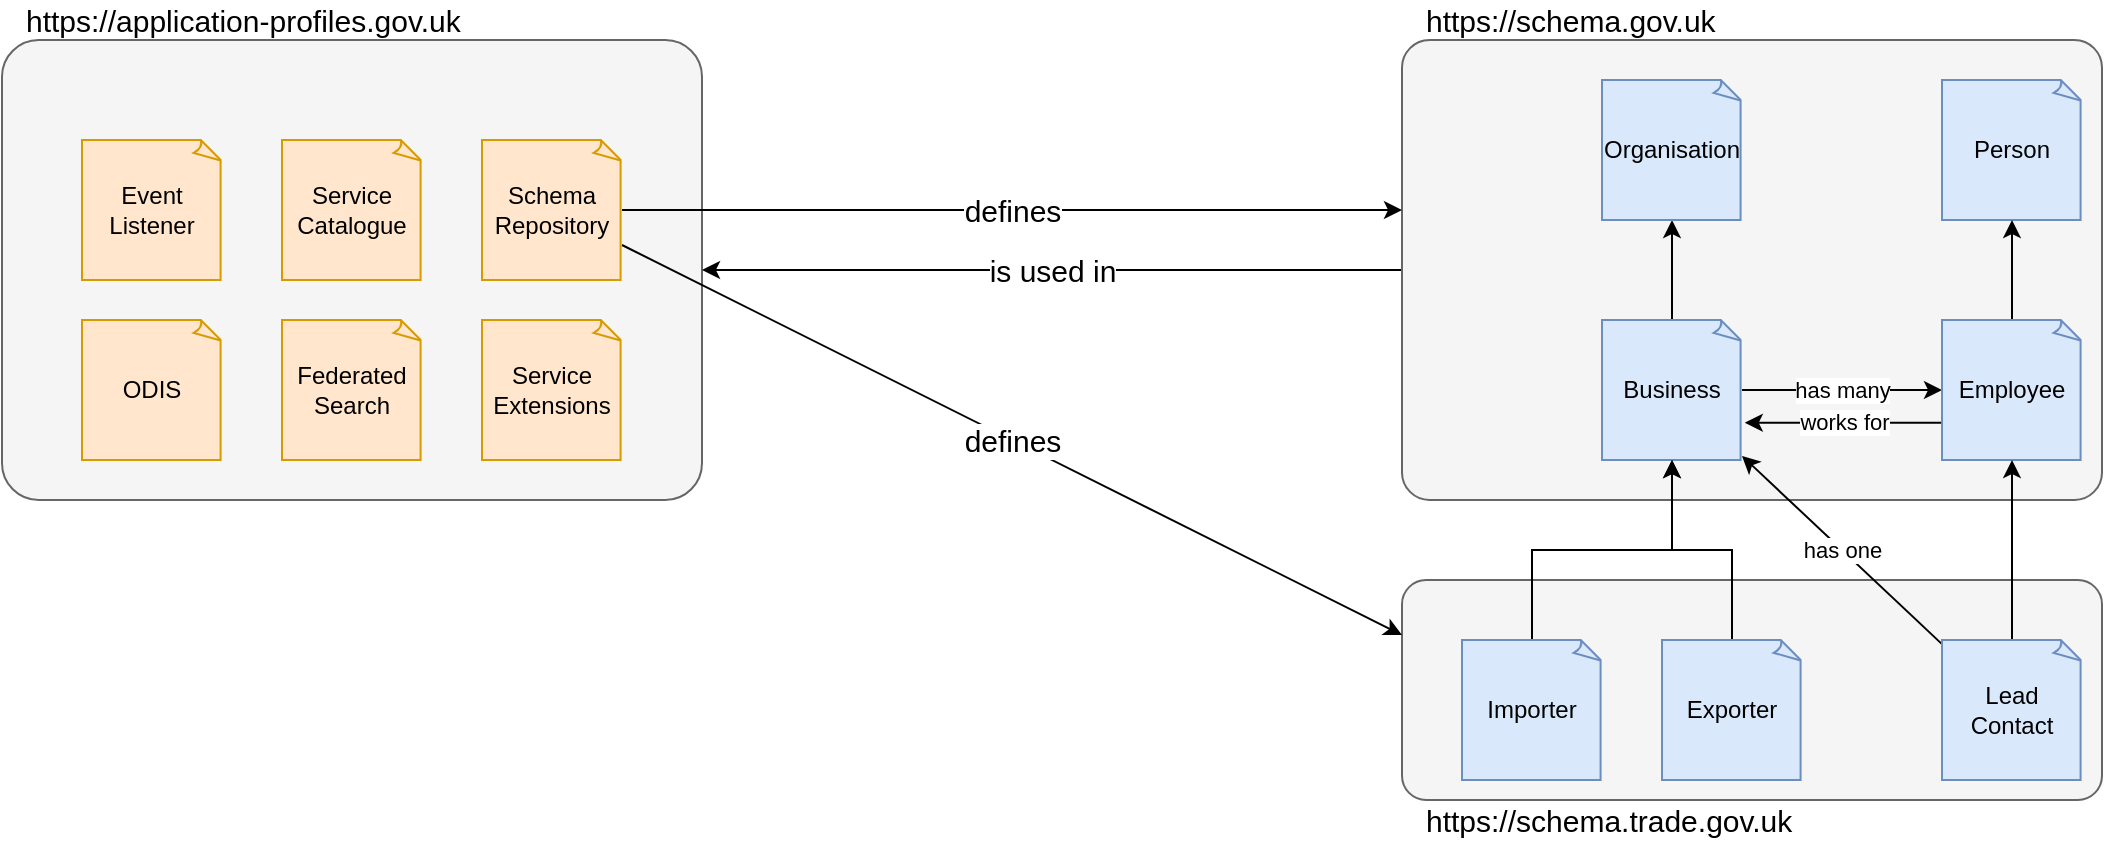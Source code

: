 <mxfile version="17.1.3" type="device" pages="2"><diagram id="Y916KKsGicE_84G3ZT-t" name="Page-1"><mxGraphModel dx="1395" dy="818" grid="0" gridSize="10" guides="1" tooltips="1" connect="1" arrows="1" fold="1" page="1" pageScale="1" pageWidth="1169" pageHeight="827" math="0" shadow="0"><root><mxCell id="0"/><mxCell id="1" parent="0"/><mxCell id="tyG4pr_n3ZdJZ9a0uLTR-23" value="" style="rounded=1;whiteSpace=wrap;html=1;arcSize=8;fillColor=#f5f5f5;fontColor=#333333;strokeColor=#666666;" vertex="1" parent="1"><mxGeometry x="40" y="60" width="350" height="230" as="geometry"/></mxCell><mxCell id="tyG4pr_n3ZdJZ9a0uLTR-21" value="" style="rounded=1;whiteSpace=wrap;html=1;arcSize=11;fillColor=#f5f5f5;fontColor=#333333;strokeColor=#666666;" vertex="1" parent="1"><mxGeometry x="740" y="330" width="350" height="110" as="geometry"/></mxCell><mxCell id="tyG4pr_n3ZdJZ9a0uLTR-30" value="is used in" style="edgeStyle=none;rounded=0;orthogonalLoop=1;jettySize=auto;html=1;entryX=1;entryY=0.5;entryDx=0;entryDy=0;fontSize=15;" edge="1" parent="1" source="tyG4pr_n3ZdJZ9a0uLTR-19" target="tyG4pr_n3ZdJZ9a0uLTR-23"><mxGeometry relative="1" as="geometry"/></mxCell><mxCell id="tyG4pr_n3ZdJZ9a0uLTR-19" value="" style="rounded=1;whiteSpace=wrap;html=1;arcSize=6;fillColor=#f5f5f5;fontColor=#333333;strokeColor=#666666;" vertex="1" parent="1"><mxGeometry x="740" y="60" width="350" height="230" as="geometry"/></mxCell><mxCell id="tyG4pr_n3ZdJZ9a0uLTR-1" value="ODIS" style="whiteSpace=wrap;html=1;shape=mxgraph.basic.document;fillColor=#ffe6cc;strokeColor=#d79b00;" vertex="1" parent="1"><mxGeometry x="80" y="200" width="70" height="70" as="geometry"/></mxCell><mxCell id="tyG4pr_n3ZdJZ9a0uLTR-2" value="Federated&lt;br&gt;Search" style="whiteSpace=wrap;html=1;shape=mxgraph.basic.document;fillColor=#ffe6cc;strokeColor=#d79b00;" vertex="1" parent="1"><mxGeometry x="180" y="200" width="70" height="70" as="geometry"/></mxCell><mxCell id="tyG4pr_n3ZdJZ9a0uLTR-3" value="Service Extensions" style="whiteSpace=wrap;html=1;shape=mxgraph.basic.document;fillColor=#ffe6cc;strokeColor=#d79b00;" vertex="1" parent="1"><mxGeometry x="280" y="200" width="70" height="70" as="geometry"/></mxCell><mxCell id="tyG4pr_n3ZdJZ9a0uLTR-8" style="edgeStyle=orthogonalEdgeStyle;rounded=0;orthogonalLoop=1;jettySize=auto;html=1;" edge="1" parent="1" source="tyG4pr_n3ZdJZ9a0uLTR-4" target="tyG4pr_n3ZdJZ9a0uLTR-7"><mxGeometry relative="1" as="geometry"/></mxCell><mxCell id="tyG4pr_n3ZdJZ9a0uLTR-14" value="has many" style="edgeStyle=orthogonalEdgeStyle;rounded=0;orthogonalLoop=1;jettySize=auto;html=1;" edge="1" parent="1" source="tyG4pr_n3ZdJZ9a0uLTR-4" target="tyG4pr_n3ZdJZ9a0uLTR-12"><mxGeometry relative="1" as="geometry"/></mxCell><mxCell id="tyG4pr_n3ZdJZ9a0uLTR-4" value="Business" style="whiteSpace=wrap;html=1;shape=mxgraph.basic.document;fillColor=#dae8fc;strokeColor=#6c8ebf;" vertex="1" parent="1"><mxGeometry x="840" y="200" width="70" height="70" as="geometry"/></mxCell><mxCell id="tyG4pr_n3ZdJZ9a0uLTR-9" style="edgeStyle=orthogonalEdgeStyle;rounded=0;orthogonalLoop=1;jettySize=auto;html=1;" edge="1" parent="1" source="tyG4pr_n3ZdJZ9a0uLTR-5" target="tyG4pr_n3ZdJZ9a0uLTR-4"><mxGeometry relative="1" as="geometry"/></mxCell><mxCell id="tyG4pr_n3ZdJZ9a0uLTR-5" value="Importer" style="whiteSpace=wrap;html=1;shape=mxgraph.basic.document;fillColor=#dae8fc;strokeColor=#6c8ebf;" vertex="1" parent="1"><mxGeometry x="770" y="360" width="70" height="70" as="geometry"/></mxCell><mxCell id="tyG4pr_n3ZdJZ9a0uLTR-10" style="edgeStyle=orthogonalEdgeStyle;rounded=0;orthogonalLoop=1;jettySize=auto;html=1;" edge="1" parent="1" source="tyG4pr_n3ZdJZ9a0uLTR-6" target="tyG4pr_n3ZdJZ9a0uLTR-4"><mxGeometry relative="1" as="geometry"/></mxCell><mxCell id="tyG4pr_n3ZdJZ9a0uLTR-6" value="Exporter" style="whiteSpace=wrap;html=1;shape=mxgraph.basic.document;fillColor=#dae8fc;strokeColor=#6c8ebf;" vertex="1" parent="1"><mxGeometry x="870" y="360" width="70" height="70" as="geometry"/></mxCell><mxCell id="tyG4pr_n3ZdJZ9a0uLTR-7" value="Organisation" style="whiteSpace=wrap;html=1;shape=mxgraph.basic.document;fillColor=#dae8fc;strokeColor=#6c8ebf;" vertex="1" parent="1"><mxGeometry x="840" y="80" width="70" height="70" as="geometry"/></mxCell><mxCell id="tyG4pr_n3ZdJZ9a0uLTR-11" value="Person" style="whiteSpace=wrap;html=1;shape=mxgraph.basic.document;fillColor=#dae8fc;strokeColor=#6c8ebf;" vertex="1" parent="1"><mxGeometry x="1010" y="80" width="70" height="70" as="geometry"/></mxCell><mxCell id="tyG4pr_n3ZdJZ9a0uLTR-13" style="edgeStyle=orthogonalEdgeStyle;rounded=0;orthogonalLoop=1;jettySize=auto;html=1;" edge="1" parent="1" source="tyG4pr_n3ZdJZ9a0uLTR-12" target="tyG4pr_n3ZdJZ9a0uLTR-11"><mxGeometry relative="1" as="geometry"/></mxCell><mxCell id="tyG4pr_n3ZdJZ9a0uLTR-15" value="works for" style="edgeStyle=orthogonalEdgeStyle;rounded=0;orthogonalLoop=1;jettySize=auto;html=1;entryX=1.02;entryY=0.734;entryDx=0;entryDy=0;entryPerimeter=0;exitX=-0.005;exitY=0.734;exitDx=0;exitDy=0;exitPerimeter=0;" edge="1" parent="1" source="tyG4pr_n3ZdJZ9a0uLTR-12" target="tyG4pr_n3ZdJZ9a0uLTR-4"><mxGeometry relative="1" as="geometry"/></mxCell><mxCell id="tyG4pr_n3ZdJZ9a0uLTR-12" value="Employee" style="whiteSpace=wrap;html=1;shape=mxgraph.basic.document;fillColor=#dae8fc;strokeColor=#6c8ebf;" vertex="1" parent="1"><mxGeometry x="1010" y="200" width="70" height="70" as="geometry"/></mxCell><mxCell id="tyG4pr_n3ZdJZ9a0uLTR-17" style="edgeStyle=orthogonalEdgeStyle;rounded=0;orthogonalLoop=1;jettySize=auto;html=1;" edge="1" parent="1" source="tyG4pr_n3ZdJZ9a0uLTR-16" target="tyG4pr_n3ZdJZ9a0uLTR-12"><mxGeometry relative="1" as="geometry"/></mxCell><mxCell id="tyG4pr_n3ZdJZ9a0uLTR-18" value="has one" style="rounded=0;orthogonalLoop=1;jettySize=auto;html=1;" edge="1" parent="1" source="tyG4pr_n3ZdJZ9a0uLTR-16" target="tyG4pr_n3ZdJZ9a0uLTR-4"><mxGeometry relative="1" as="geometry"/></mxCell><mxCell id="tyG4pr_n3ZdJZ9a0uLTR-16" value="Lead&lt;br&gt;Contact" style="whiteSpace=wrap;html=1;shape=mxgraph.basic.document;fillColor=#dae8fc;strokeColor=#6c8ebf;" vertex="1" parent="1"><mxGeometry x="1010" y="360" width="70" height="70" as="geometry"/></mxCell><mxCell id="tyG4pr_n3ZdJZ9a0uLTR-20" value="https://schema.gov.uk" style="text;html=1;strokeColor=none;fillColor=none;align=left;verticalAlign=middle;whiteSpace=wrap;rounded=0;fontSize=15;" vertex="1" parent="1"><mxGeometry x="750" y="40" width="60" height="20" as="geometry"/></mxCell><mxCell id="tyG4pr_n3ZdJZ9a0uLTR-22" value="https://schema.trade.gov.uk" style="text;html=1;strokeColor=none;fillColor=none;align=left;verticalAlign=middle;whiteSpace=wrap;rounded=0;fontSize=15;" vertex="1" parent="1"><mxGeometry x="750" y="440" width="60" height="20" as="geometry"/></mxCell><mxCell id="tyG4pr_n3ZdJZ9a0uLTR-24" value="https://application-profiles.gov.uk" style="text;html=1;strokeColor=none;fillColor=none;align=left;verticalAlign=middle;whiteSpace=wrap;rounded=0;fontSize=15;" vertex="1" parent="1"><mxGeometry x="50" y="40" width="320" height="20" as="geometry"/></mxCell><mxCell id="tyG4pr_n3ZdJZ9a0uLTR-25" value="Event&lt;br&gt;Listener" style="whiteSpace=wrap;html=1;shape=mxgraph.basic.document;fillColor=#ffe6cc;strokeColor=#d79b00;" vertex="1" parent="1"><mxGeometry x="80" y="110" width="70" height="70" as="geometry"/></mxCell><mxCell id="tyG4pr_n3ZdJZ9a0uLTR-26" value="Service Catalogue" style="whiteSpace=wrap;html=1;shape=mxgraph.basic.document;fillColor=#ffe6cc;strokeColor=#d79b00;" vertex="1" parent="1"><mxGeometry x="180" y="110" width="70" height="70" as="geometry"/></mxCell><mxCell id="tyG4pr_n3ZdJZ9a0uLTR-28" value="defines" style="edgeStyle=none;rounded=0;orthogonalLoop=1;jettySize=auto;html=1;fontSize=15;" edge="1" parent="1" source="tyG4pr_n3ZdJZ9a0uLTR-27"><mxGeometry relative="1" as="geometry"><mxPoint x="740" y="145" as="targetPoint"/></mxGeometry></mxCell><mxCell id="tyG4pr_n3ZdJZ9a0uLTR-29" value="defines" style="edgeStyle=none;rounded=0;orthogonalLoop=1;jettySize=auto;html=1;entryX=0;entryY=0.25;entryDx=0;entryDy=0;fontSize=15;" edge="1" parent="1" source="tyG4pr_n3ZdJZ9a0uLTR-27" target="tyG4pr_n3ZdJZ9a0uLTR-21"><mxGeometry relative="1" as="geometry"/></mxCell><mxCell id="tyG4pr_n3ZdJZ9a0uLTR-27" value="Schema&lt;br&gt;Repository" style="whiteSpace=wrap;html=1;shape=mxgraph.basic.document;fillColor=#ffe6cc;strokeColor=#d79b00;" vertex="1" parent="1"><mxGeometry x="280" y="110" width="70" height="70" as="geometry"/></mxCell></root></mxGraphModel></diagram><diagram id="K09jQrjjCxHcouVdS2_V" name="Page-2"><mxGraphModel dx="1483" dy="869" grid="0" gridSize="10" guides="1" tooltips="1" connect="1" arrows="1" fold="1" page="1" pageScale="1" pageWidth="1169" pageHeight="827" math="0" shadow="0"><root><mxCell id="UynVOnNSnfO6lViQpoYS-0"/><mxCell id="UynVOnNSnfO6lViQpoYS-1" parent="UynVOnNSnfO6lViQpoYS-0"/><mxCell id="rwKwsHan-jf0nPUIyjr5-0" value="Client" style="shape=umlLifeline;perimeter=lifelinePerimeter;whiteSpace=wrap;html=1;container=1;collapsible=0;recursiveResize=0;outlineConnect=0;fontSize=15;" vertex="1" parent="UynVOnNSnfO6lViQpoYS-1"><mxGeometry x="280" y="80" width="100" height="600" as="geometry"/></mxCell><mxCell id="rwKwsHan-jf0nPUIyjr5-1" value="Service" style="shape=umlLifeline;perimeter=lifelinePerimeter;whiteSpace=wrap;html=1;container=1;collapsible=0;recursiveResize=0;outlineConnect=0;fontSize=15;" vertex="1" parent="UynVOnNSnfO6lViQpoYS-1"><mxGeometry x="680" y="80" width="100" height="600" as="geometry"/></mxCell><mxCell id="rwKwsHan-jf0nPUIyjr5-2" value="" style="html=1;points=[];perimeter=orthogonalPerimeter;fontSize=15;" vertex="1" parent="rwKwsHan-jf0nPUIyjr5-1"><mxGeometry x="41" y="100" width="19" height="90" as="geometry"/></mxCell><mxCell id="3dIWl3CXrqS50wtqtsQD-15" value="" style="html=1;points=[];perimeter=orthogonalPerimeter;fontSize=15;" vertex="1" parent="rwKwsHan-jf0nPUIyjr5-1"><mxGeometry x="40" y="320" width="20" height="90" as="geometry"/></mxCell><mxCell id="rwKwsHan-jf0nPUIyjr5-3" value="first request with the only known URL" style="html=1;verticalAlign=bottom;endArrow=block;entryX=0;entryY=0;rounded=0;fontSize=15;" edge="1" target="rwKwsHan-jf0nPUIyjr5-2" parent="UynVOnNSnfO6lViQpoYS-1" source="rwKwsHan-jf0nPUIyjr5-0"><mxGeometry relative="1" as="geometry"><mxPoint x="390" y="190.0" as="sourcePoint"/></mxGeometry></mxCell><mxCell id="rwKwsHan-jf0nPUIyjr5-4" value="" style="html=1;verticalAlign=bottom;endArrow=open;dashed=1;endSize=8;exitX=0;exitY=0.95;rounded=0;fontSize=15;" edge="1" source="rwKwsHan-jf0nPUIyjr5-2" parent="UynVOnNSnfO6lViQpoYS-1" target="rwKwsHan-jf0nPUIyjr5-0"><mxGeometry relative="1" as="geometry"><mxPoint x="390" y="266" as="targetPoint"/></mxGeometry></mxCell><mxCell id="3dIWl3CXrqS50wtqtsQD-6" value="" style="group" vertex="1" connectable="0" parent="UynVOnNSnfO6lViQpoYS-1"><mxGeometry x="410" y="200" width="70" height="60" as="geometry"/></mxCell><mxCell id="3dIWl3CXrqS50wtqtsQD-0" value="ODIS" style="whiteSpace=wrap;html=1;shape=mxgraph.basic.document;fillColor=#ffe6cc;strokeColor=#d79b00;" vertex="1" parent="3dIWl3CXrqS50wtqtsQD-6"><mxGeometry y="20" width="70" height="40" as="geometry"/></mxCell><mxCell id="3dIWl3CXrqS50wtqtsQD-3" value="this is" style="text;align=left;fontStyle=0;verticalAlign=middle;spacingLeft=3;spacingRight=3;strokeColor=none;rotatable=0;points=[[0,0.5],[1,0.5]];portConstraint=eastwest;fontSize=15;" vertex="1" parent="3dIWl3CXrqS50wtqtsQD-6"><mxGeometry width="60" height="20" as="geometry"/></mxCell><mxCell id="3dIWl3CXrqS50wtqtsQD-7" value="" style="group" vertex="1" connectable="0" parent="UynVOnNSnfO6lViQpoYS-1"><mxGeometry x="490" y="200" width="70" height="60" as="geometry"/></mxCell><mxCell id="3dIWl3CXrqS50wtqtsQD-1" value="Federated&lt;br&gt;Search" style="whiteSpace=wrap;html=1;shape=mxgraph.basic.document;fillColor=#ffe6cc;strokeColor=#d79b00;" vertex="1" parent="3dIWl3CXrqS50wtqtsQD-7"><mxGeometry y="20" width="70" height="40" as="geometry"/></mxCell><mxCell id="3dIWl3CXrqS50wtqtsQD-4" value="URL for" style="text;align=left;fontStyle=0;verticalAlign=middle;spacingLeft=3;spacingRight=3;strokeColor=none;rotatable=0;points=[[0,0.5],[1,0.5]];portConstraint=eastwest;fontSize=15;" vertex="1" parent="3dIWl3CXrqS50wtqtsQD-7"><mxGeometry width="60" height="20" as="geometry"/></mxCell><mxCell id="3dIWl3CXrqS50wtqtsQD-12" value="" style="group" vertex="1" connectable="0" parent="UynVOnNSnfO6lViQpoYS-1"><mxGeometry x="570" y="200" width="70" height="60" as="geometry"/></mxCell><mxCell id="3dIWl3CXrqS50wtqtsQD-13" value="Service Extensions" style="whiteSpace=wrap;html=1;shape=mxgraph.basic.document;fillColor=#ffe6cc;strokeColor=#d79b00;" vertex="1" parent="3dIWl3CXrqS50wtqtsQD-12"><mxGeometry y="20" width="70" height="40" as="geometry"/></mxCell><mxCell id="3dIWl3CXrqS50wtqtsQD-14" value="URL for" style="text;align=left;fontStyle=0;verticalAlign=middle;spacingLeft=3;spacingRight=3;strokeColor=none;rotatable=0;points=[[0,0.5],[1,0.5]];portConstraint=eastwest;fontSize=15;" vertex="1" parent="3dIWl3CXrqS50wtqtsQD-12"><mxGeometry width="60" height="20" as="geometry"/></mxCell><mxCell id="3dIWl3CXrqS50wtqtsQD-16" value="request on Service Extension URL" style="html=1;verticalAlign=bottom;endArrow=block;entryX=0;entryY=0;rounded=0;fontSize=15;" edge="1" target="3dIWl3CXrqS50wtqtsQD-15" parent="UynVOnNSnfO6lViQpoYS-1"><mxGeometry relative="1" as="geometry"><mxPoint x="329.25" y="400" as="sourcePoint"/></mxGeometry></mxCell><mxCell id="3dIWl3CXrqS50wtqtsQD-17" value="" style="html=1;verticalAlign=bottom;endArrow=open;dashed=1;endSize=8;exitX=0;exitY=0.95;rounded=0;fontSize=15;" edge="1" source="3dIWl3CXrqS50wtqtsQD-15" parent="UynVOnNSnfO6lViQpoYS-1" target="rwKwsHan-jf0nPUIyjr5-0"><mxGeometry relative="1" as="geometry"><mxPoint x="329.25" y="476" as="targetPoint"/></mxGeometry></mxCell><mxCell id="ooQM3CwPWWHrhirkKkl--0" value="Importer" style="whiteSpace=wrap;html=1;shape=mxgraph.basic.document;fillColor=#dae8fc;strokeColor=#6c8ebf;" vertex="1" parent="UynVOnNSnfO6lViQpoYS-1"><mxGeometry x="490" y="340" width="70" height="40" as="geometry"/></mxCell><mxCell id="ooQM3CwPWWHrhirkKkl--1" value="IDs" style="whiteSpace=wrap;html=1;shape=mxgraph.basic.document;fontSize=15;fillColor=#d5e8d4;strokeColor=#82b366;" vertex="1" parent="UynVOnNSnfO6lViQpoYS-1"><mxGeometry x="570" y="340" width="70" height="40" as="geometry"/></mxCell><mxCell id="ooQM3CwPWWHrhirkKkl--2" value="" style="group" vertex="1" connectable="0" parent="UynVOnNSnfO6lViQpoYS-1"><mxGeometry x="360" y="420" width="70" height="60" as="geometry"/></mxCell><mxCell id="ooQM3CwPWWHrhirkKkl--3" value="Service Extension" style="whiteSpace=wrap;html=1;shape=mxgraph.basic.document;fillColor=#ffe6cc;strokeColor=#d79b00;" vertex="1" parent="ooQM3CwPWWHrhirkKkl--2"><mxGeometry y="20" width="70" height="40" as="geometry"/></mxCell><mxCell id="ooQM3CwPWWHrhirkKkl--4" value="this is" style="text;align=left;fontStyle=0;verticalAlign=middle;spacingLeft=3;spacingRight=3;strokeColor=none;rotatable=0;points=[[0,0.5],[1,0.5]];portConstraint=eastwest;fontSize=15;" vertex="1" parent="ooQM3CwPWWHrhirkKkl--2"><mxGeometry width="60" height="20" as="geometry"/></mxCell><mxCell id="ooQM3CwPWWHrhirkKkl--5" value="" style="group" vertex="1" connectable="0" parent="UynVOnNSnfO6lViQpoYS-1"><mxGeometry x="440" y="420" width="70" height="60" as="geometry"/></mxCell><mxCell id="ooQM3CwPWWHrhirkKkl--6" value="Importer&lt;br&gt;(with ID)" style="whiteSpace=wrap;html=1;shape=mxgraph.basic.document;fillColor=#dae8fc;strokeColor=#6c8ebf;" vertex="1" parent="ooQM3CwPWWHrhirkKkl--5"><mxGeometry y="20" width="70" height="40" as="geometry"/></mxCell><mxCell id="ooQM3CwPWWHrhirkKkl--7" value="for" style="text;align=left;fontStyle=0;verticalAlign=middle;spacingLeft=3;spacingRight=3;strokeColor=none;rotatable=0;points=[[0,0.5],[1,0.5]];portConstraint=eastwest;fontSize=15;" vertex="1" parent="ooQM3CwPWWHrhirkKkl--5"><mxGeometry width="60" height="20" as="geometry"/></mxCell><mxCell id="ooQM3CwPWWHrhirkKkl--9" value="" style="group" vertex="1" connectable="0" parent="UynVOnNSnfO6lViQpoYS-1"><mxGeometry x="520" y="420" width="70" height="60" as="geometry"/></mxCell><mxCell id="ooQM3CwPWWHrhirkKkl--10" value="Action 1" style="whiteSpace=wrap;html=1;shape=mxgraph.basic.document;fillColor=#f8cecc;strokeColor=#b85450;" vertex="1" parent="ooQM3CwPWWHrhirkKkl--9"><mxGeometry y="20" width="70" height="40" as="geometry"/></mxCell><mxCell id="ooQM3CwPWWHrhirkKkl--11" value="URL for" style="text;align=left;fontStyle=0;verticalAlign=middle;spacingLeft=3;spacingRight=3;strokeColor=none;rotatable=0;points=[[0,0.5],[1,0.5]];portConstraint=eastwest;fontSize=15;" vertex="1" parent="ooQM3CwPWWHrhirkKkl--9"><mxGeometry width="60" height="20" as="geometry"/></mxCell><mxCell id="ooQM3CwPWWHrhirkKkl--12" value="" style="group" vertex="1" connectable="0" parent="UynVOnNSnfO6lViQpoYS-1"><mxGeometry x="600" y="420" width="70" height="60" as="geometry"/></mxCell><mxCell id="ooQM3CwPWWHrhirkKkl--13" value="Action 2" style="whiteSpace=wrap;html=1;shape=mxgraph.basic.document;fillColor=#f8cecc;strokeColor=#b85450;" vertex="1" parent="ooQM3CwPWWHrhirkKkl--12"><mxGeometry y="20" width="70" height="40" as="geometry"/></mxCell><mxCell id="ooQM3CwPWWHrhirkKkl--14" value="URL for" style="text;align=left;fontStyle=0;verticalAlign=middle;spacingLeft=3;spacingRight=3;strokeColor=none;rotatable=0;points=[[0,0.5],[1,0.5]];portConstraint=eastwest;fontSize=15;" vertex="1" parent="ooQM3CwPWWHrhirkKkl--12"><mxGeometry width="60" height="20" as="geometry"/></mxCell></root></mxGraphModel></diagram></mxfile>